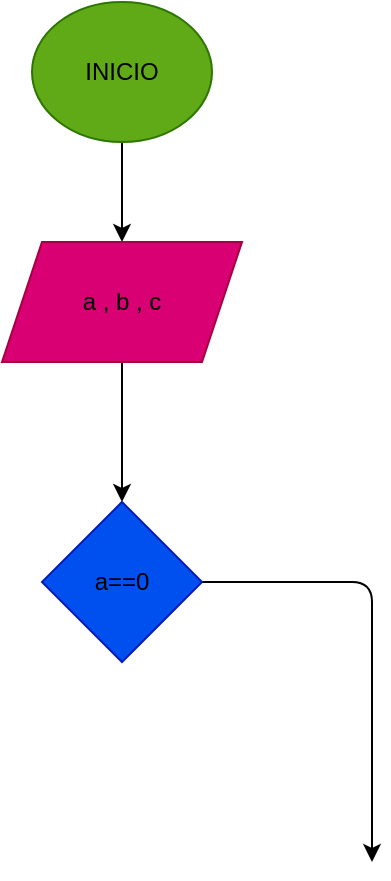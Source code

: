 <mxfile>
    <diagram id="k3OMWfDhyiOq1IyXWQyx" name="Page-1">
        <mxGraphModel dx="662" dy="413" grid="1" gridSize="10" guides="1" tooltips="1" connect="1" arrows="1" fold="1" page="1" pageScale="1" pageWidth="827" pageHeight="1169" math="0" shadow="0">
            <root>
                <mxCell id="0"/>
                <mxCell id="1" parent="0"/>
                <mxCell id="3" style="edgeStyle=none;html=1;fontColor=#000000;" edge="1" parent="1" source="2">
                    <mxGeometry relative="1" as="geometry">
                        <mxPoint x="345" y="140" as="targetPoint"/>
                    </mxGeometry>
                </mxCell>
                <mxCell id="2" value="&lt;font color=&quot;#000000&quot;&gt;INICIO&lt;/font&gt;" style="ellipse;whiteSpace=wrap;html=1;fillColor=#60a917;fontColor=#ffffff;strokeColor=#2D7600;" vertex="1" parent="1">
                    <mxGeometry x="300" y="20" width="90" height="70" as="geometry"/>
                </mxCell>
                <mxCell id="5" style="edgeStyle=none;html=1;fontColor=#000000;" edge="1" parent="1" source="4">
                    <mxGeometry relative="1" as="geometry">
                        <mxPoint x="345" y="270" as="targetPoint"/>
                    </mxGeometry>
                </mxCell>
                <mxCell id="4" value="&lt;font color=&quot;#000000&quot;&gt;a , b , c&lt;/font&gt;" style="shape=parallelogram;perimeter=parallelogramPerimeter;whiteSpace=wrap;html=1;fixedSize=1;fontColor=#ffffff;fillColor=#d80073;strokeColor=#A50040;" vertex="1" parent="1">
                    <mxGeometry x="285" y="140" width="120" height="60" as="geometry"/>
                </mxCell>
                <mxCell id="8" style="edgeStyle=none;html=1;fontColor=#000000;" edge="1" parent="1" source="6">
                    <mxGeometry relative="1" as="geometry">
                        <mxPoint x="470" y="450" as="targetPoint"/>
                        <Array as="points">
                            <mxPoint x="470" y="310"/>
                        </Array>
                    </mxGeometry>
                </mxCell>
                <mxCell id="6" value="&lt;font color=&quot;#000000&quot;&gt;a==0&lt;/font&gt;" style="rhombus;whiteSpace=wrap;html=1;fontColor=#ffffff;fillColor=#0050ef;strokeColor=#001DBC;" vertex="1" parent="1">
                    <mxGeometry x="305" y="270" width="80" height="80" as="geometry"/>
                </mxCell>
            </root>
        </mxGraphModel>
    </diagram>
</mxfile>